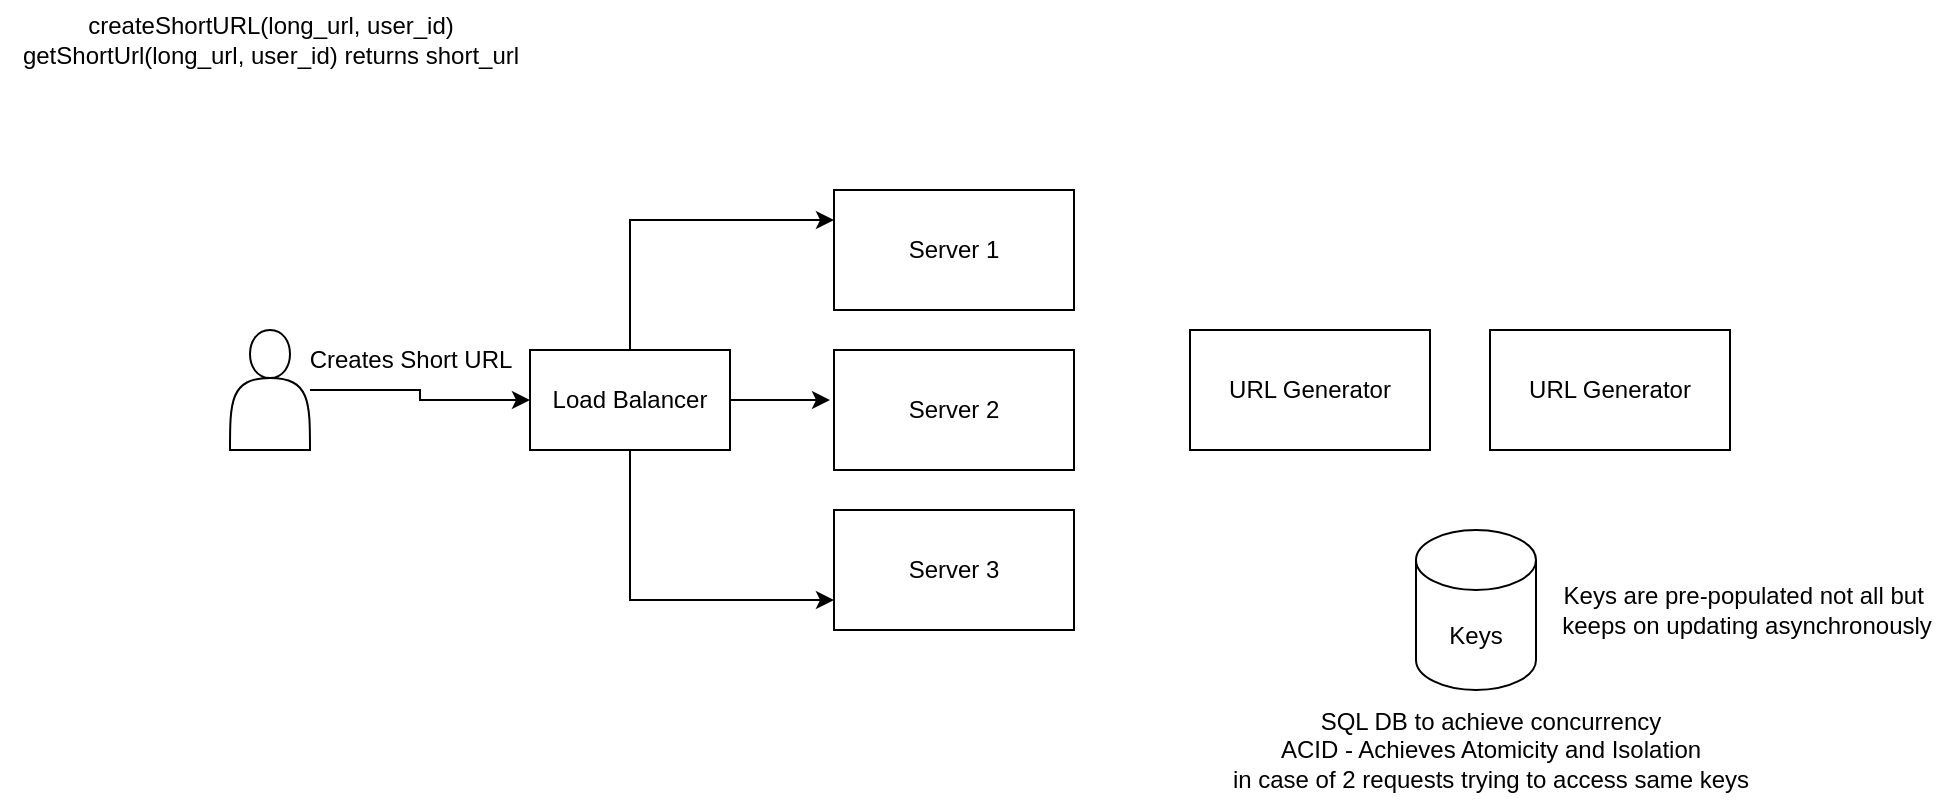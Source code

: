 <mxfile version="24.6.4" type="github">
  <diagram name="Page-1" id="et8tMkmJSBQeN0szB0oO">
    <mxGraphModel dx="1537" dy="581" grid="1" gridSize="10" guides="1" tooltips="1" connect="1" arrows="1" fold="1" page="1" pageScale="1" pageWidth="583" pageHeight="827" math="0" shadow="0">
      <root>
        <mxCell id="0" />
        <mxCell id="1" parent="0" />
        <mxCell id="vPBJRZcepa8U3YhvUR2p-17" value="" style="edgeStyle=orthogonalEdgeStyle;rounded=0;orthogonalLoop=1;jettySize=auto;html=1;" edge="1" parent="1" source="vPBJRZcepa8U3YhvUR2p-2" target="vPBJRZcepa8U3YhvUR2p-6">
          <mxGeometry relative="1" as="geometry" />
        </mxCell>
        <mxCell id="vPBJRZcepa8U3YhvUR2p-2" value="" style="shape=actor;whiteSpace=wrap;html=1;" vertex="1" parent="1">
          <mxGeometry x="-70" y="190" width="40" height="60" as="geometry" />
        </mxCell>
        <mxCell id="vPBJRZcepa8U3YhvUR2p-3" value="Server 1" style="rounded=0;whiteSpace=wrap;html=1;" vertex="1" parent="1">
          <mxGeometry x="232" y="120" width="120" height="60" as="geometry" />
        </mxCell>
        <mxCell id="vPBJRZcepa8U3YhvUR2p-4" value="Server 2" style="rounded=0;whiteSpace=wrap;html=1;" vertex="1" parent="1">
          <mxGeometry x="232" y="200" width="120" height="60" as="geometry" />
        </mxCell>
        <mxCell id="vPBJRZcepa8U3YhvUR2p-5" value="Server 3" style="rounded=0;whiteSpace=wrap;html=1;" vertex="1" parent="1">
          <mxGeometry x="232" y="280" width="120" height="60" as="geometry" />
        </mxCell>
        <mxCell id="vPBJRZcepa8U3YhvUR2p-8" style="edgeStyle=orthogonalEdgeStyle;rounded=0;orthogonalLoop=1;jettySize=auto;html=1;exitX=0.5;exitY=0;exitDx=0;exitDy=0;entryX=0;entryY=0.25;entryDx=0;entryDy=0;" edge="1" parent="1" source="vPBJRZcepa8U3YhvUR2p-6" target="vPBJRZcepa8U3YhvUR2p-3">
          <mxGeometry relative="1" as="geometry" />
        </mxCell>
        <mxCell id="vPBJRZcepa8U3YhvUR2p-9" style="edgeStyle=orthogonalEdgeStyle;rounded=0;orthogonalLoop=1;jettySize=auto;html=1;exitX=0.5;exitY=1;exitDx=0;exitDy=0;entryX=0;entryY=0.75;entryDx=0;entryDy=0;" edge="1" parent="1" source="vPBJRZcepa8U3YhvUR2p-6" target="vPBJRZcepa8U3YhvUR2p-5">
          <mxGeometry relative="1" as="geometry" />
        </mxCell>
        <mxCell id="vPBJRZcepa8U3YhvUR2p-12" style="edgeStyle=orthogonalEdgeStyle;rounded=0;orthogonalLoop=1;jettySize=auto;html=1;exitX=1;exitY=0.5;exitDx=0;exitDy=0;" edge="1" parent="1" source="vPBJRZcepa8U3YhvUR2p-6">
          <mxGeometry relative="1" as="geometry">
            <mxPoint x="230" y="225" as="targetPoint" />
          </mxGeometry>
        </mxCell>
        <mxCell id="vPBJRZcepa8U3YhvUR2p-6" value="Load Balancer" style="rounded=0;whiteSpace=wrap;html=1;" vertex="1" parent="1">
          <mxGeometry x="80" y="200" width="100" height="50" as="geometry" />
        </mxCell>
        <mxCell id="vPBJRZcepa8U3YhvUR2p-15" value="Creates Short URL" style="text;html=1;align=center;verticalAlign=middle;resizable=0;points=[];autosize=1;strokeColor=none;fillColor=none;" vertex="1" parent="1">
          <mxGeometry x="-40" y="190" width="120" height="30" as="geometry" />
        </mxCell>
        <mxCell id="vPBJRZcepa8U3YhvUR2p-18" value="createShortURL(long_url, user_id)&lt;div&gt;getShortUrl(long_url, user_id) returns short_url&lt;/div&gt;" style="text;html=1;align=center;verticalAlign=middle;resizable=0;points=[];autosize=1;strokeColor=none;fillColor=none;" vertex="1" parent="1">
          <mxGeometry x="-185" y="25" width="270" height="40" as="geometry" />
        </mxCell>
        <mxCell id="vPBJRZcepa8U3YhvUR2p-19" value="URL Generator" style="rounded=0;whiteSpace=wrap;html=1;" vertex="1" parent="1">
          <mxGeometry x="410" y="190" width="120" height="60" as="geometry" />
        </mxCell>
        <mxCell id="vPBJRZcepa8U3YhvUR2p-20" value="URL Generator" style="rounded=0;whiteSpace=wrap;html=1;" vertex="1" parent="1">
          <mxGeometry x="560" y="190" width="120" height="60" as="geometry" />
        </mxCell>
        <mxCell id="vPBJRZcepa8U3YhvUR2p-21" value="Keys" style="shape=cylinder3;whiteSpace=wrap;html=1;boundedLbl=1;backgroundOutline=1;size=15;" vertex="1" parent="1">
          <mxGeometry x="523" y="290" width="60" height="80" as="geometry" />
        </mxCell>
        <mxCell id="vPBJRZcepa8U3YhvUR2p-22" value="SQL DB to achieve concurrency&lt;div&gt;ACID - Achieves Atomicity and Isolation&lt;/div&gt;&lt;div&gt;in case of 2 requests trying to access same keys&lt;/div&gt;" style="text;html=1;align=center;verticalAlign=middle;resizable=0;points=[];autosize=1;strokeColor=none;fillColor=none;" vertex="1" parent="1">
          <mxGeometry x="420" y="370" width="280" height="60" as="geometry" />
        </mxCell>
        <mxCell id="vPBJRZcepa8U3YhvUR2p-23" value="Keys are pre-populated not all but&amp;nbsp;&lt;div&gt;keeps on updating asynchronously&lt;/div&gt;" style="text;html=1;align=center;verticalAlign=middle;resizable=0;points=[];autosize=1;strokeColor=none;fillColor=none;" vertex="1" parent="1">
          <mxGeometry x="583" y="310" width="210" height="40" as="geometry" />
        </mxCell>
      </root>
    </mxGraphModel>
  </diagram>
</mxfile>
